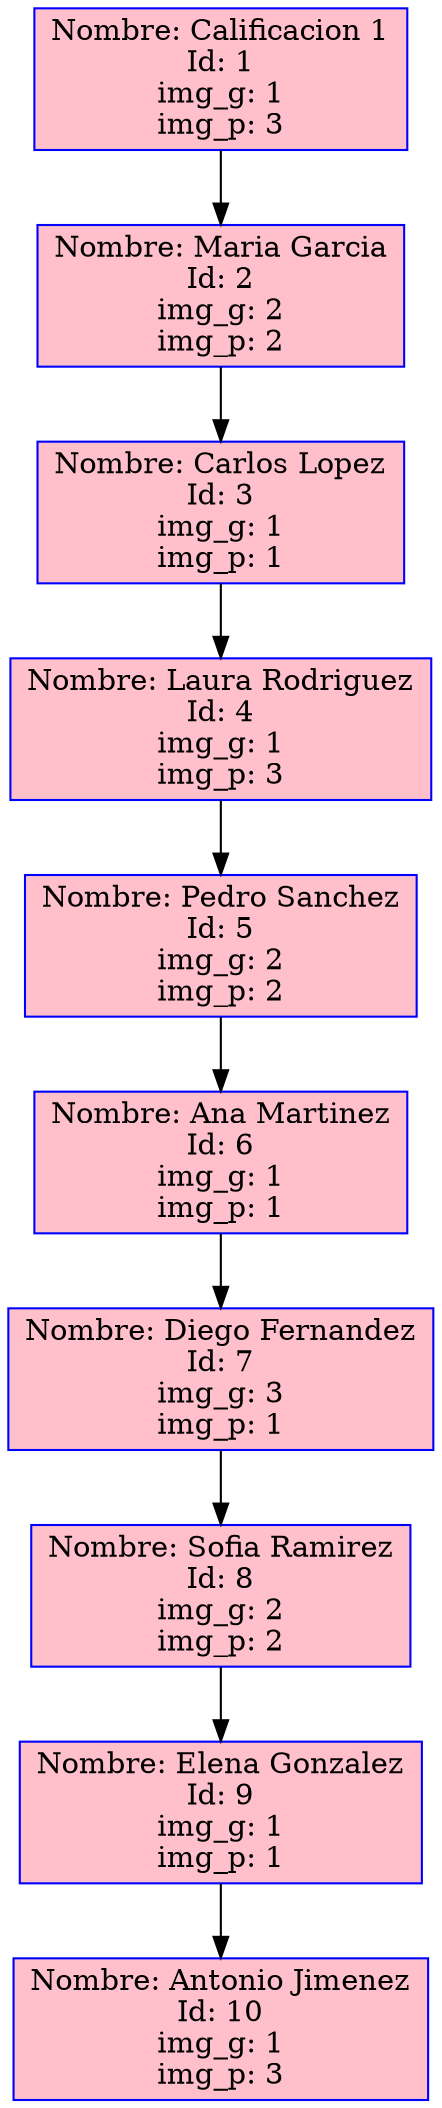  digraph Queue {
     node [shape=box, style=filled, color=blue, fillcolor=pink];
    "Node1" [label="Nombre: Calificacion 1\nId: 1\nimg_g: 1\nimg_p: 3"];
    "Node1" -> "Node2";
    "Node2" [label="Nombre: Maria Garcia\nId: 2\nimg_g: 2\nimg_p: 2"];
    "Node2" -> "Node3";
    "Node3" [label="Nombre: Carlos Lopez\nId: 3\nimg_g: 1\nimg_p: 1"];
    "Node3" -> "Node4";
    "Node4" [label="Nombre: Laura Rodriguez\nId: 4\nimg_g: 1\nimg_p: 3"];
    "Node4" -> "Node5";
    "Node5" [label="Nombre: Pedro Sanchez\nId: 5\nimg_g: 2\nimg_p: 2"];
    "Node5" -> "Node6";
    "Node6" [label="Nombre: Ana Martinez\nId: 6\nimg_g: 1\nimg_p: 1"];
    "Node6" -> "Node7";
    "Node7" [label="Nombre: Diego Fernandez\nId: 7\nimg_g: 3\nimg_p: 1"];
    "Node7" -> "Node8";
    "Node8" [label="Nombre: Sofia Ramirez\nId: 8\nimg_g: 2\nimg_p: 2"];
    "Node8" -> "Node9";
    "Node9" [label="Nombre: Elena Gonzalez\nId: 9\nimg_g: 1\nimg_p: 1"];
    "Node9" -> "Node10";
    "Node10" [label="Nombre: Antonio Jimenez\nId: 10\nimg_g: 1\nimg_p: 3"];
 }
